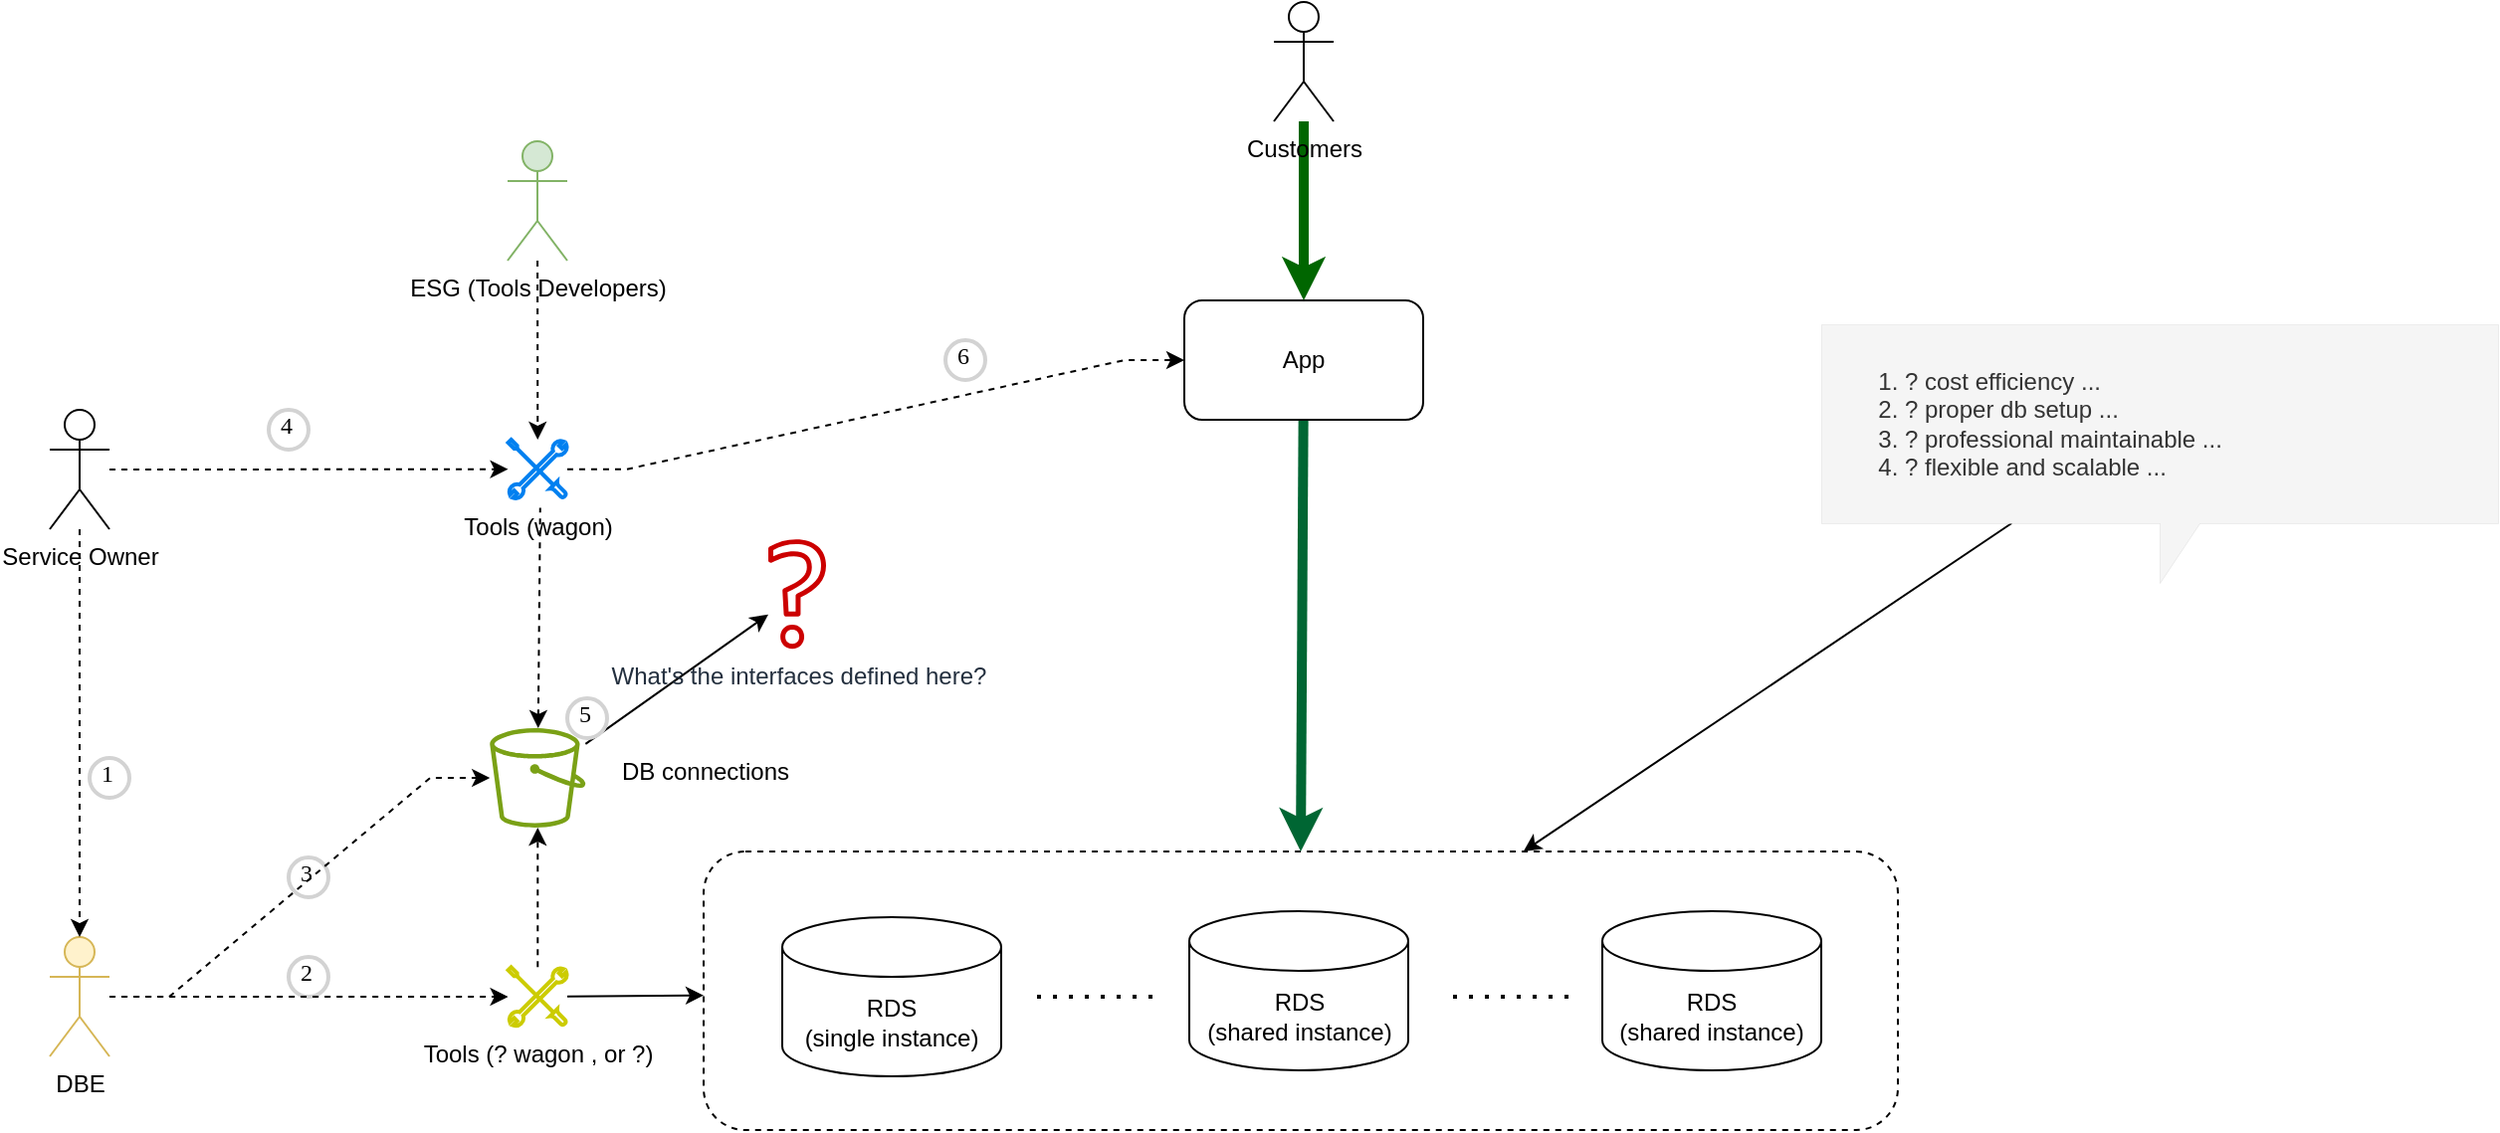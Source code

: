 <mxfile version="23.1.2" type="github">
  <diagram name="Page-1" id="Bb5PjucaasYFHXv9t2hh">
    <mxGraphModel dx="2611" dy="669" grid="0" gridSize="10" guides="1" tooltips="1" connect="1" arrows="1" fold="1" page="1" pageScale="1" pageWidth="850" pageHeight="1100" math="0" shadow="0">
      <root>
        <mxCell id="0" />
        <mxCell id="1" parent="0" />
        <mxCell id="6EMSi_ttVj-jGXqPHPJ0-9" value="" style="rounded=1;whiteSpace=wrap;html=1;dashed=1;" parent="1" vertex="1">
          <mxGeometry x="108.5" y="657" width="600" height="140" as="geometry" />
        </mxCell>
        <mxCell id="6EMSi_ttVj-jGXqPHPJ0-13" style="edgeStyle=none;rounded=0;orthogonalLoop=1;jettySize=auto;html=1;entryX=0.5;entryY=0;entryDx=0;entryDy=0;strokeColor=#006633;strokeWidth=5;" parent="1" source="Q_MenP5QwrPpLCp4PIsN-1" target="6EMSi_ttVj-jGXqPHPJ0-9" edge="1">
          <mxGeometry relative="1" as="geometry" />
        </mxCell>
        <mxCell id="Q_MenP5QwrPpLCp4PIsN-1" value="App" style="rounded=1;whiteSpace=wrap;html=1;" parent="1" vertex="1">
          <mxGeometry x="350" y="380" width="120" height="60" as="geometry" />
        </mxCell>
        <mxCell id="Q_MenP5QwrPpLCp4PIsN-2" value="RDS&lt;br&gt;(single instance)" style="shape=cylinder3;whiteSpace=wrap;html=1;boundedLbl=1;backgroundOutline=1;size=15;" parent="1" vertex="1">
          <mxGeometry x="148" y="690" width="110" height="80" as="geometry" />
        </mxCell>
        <mxCell id="Q_MenP5QwrPpLCp4PIsN-21" style="edgeStyle=none;rounded=0;orthogonalLoop=1;jettySize=auto;html=1;entryX=0.5;entryY=0;entryDx=0;entryDy=0;strokeColor=#006600;strokeWidth=5;" parent="1" source="Q_MenP5QwrPpLCp4PIsN-3" target="Q_MenP5QwrPpLCp4PIsN-1" edge="1">
          <mxGeometry relative="1" as="geometry" />
        </mxCell>
        <mxCell id="Q_MenP5QwrPpLCp4PIsN-3" value="Customers" style="shape=umlActor;verticalLabelPosition=bottom;verticalAlign=top;html=1;outlineConnect=0;" parent="1" vertex="1">
          <mxGeometry x="395" y="230" width="30" height="60" as="geometry" />
        </mxCell>
        <mxCell id="6EMSi_ttVj-jGXqPHPJ0-11" style="edgeStyle=entityRelationEdgeStyle;rounded=0;orthogonalLoop=1;jettySize=auto;html=1;entryX=0;entryY=0.5;entryDx=0;entryDy=0;dashed=1;" parent="1" source="Q_MenP5QwrPpLCp4PIsN-8" target="Q_MenP5QwrPpLCp4PIsN-1" edge="1">
          <mxGeometry relative="1" as="geometry" />
        </mxCell>
        <mxCell id="Q_MenP5QwrPpLCp4PIsN-8" value="Tools (wagon)" style="html=1;verticalLabelPosition=bottom;align=center;labelBackgroundColor=#ffffff;verticalAlign=top;strokeWidth=2;strokeColor=#0080F0;shadow=0;dashed=0;shape=mxgraph.ios7.icons.tools;pointerEvents=1" parent="1" vertex="1">
          <mxGeometry x="10.3" y="450" width="29.7" height="29.7" as="geometry" />
        </mxCell>
        <mxCell id="Q_MenP5QwrPpLCp4PIsN-14" style="edgeStyle=entityRelationEdgeStyle;rounded=0;orthogonalLoop=1;jettySize=auto;html=1;dashed=1;" parent="1" source="Q_MenP5QwrPpLCp4PIsN-13" target="Q_MenP5QwrPpLCp4PIsN-8" edge="1">
          <mxGeometry relative="1" as="geometry" />
        </mxCell>
        <mxCell id="Q_MenP5QwrPpLCp4PIsN-13" value="Service Owner" style="shape=umlActor;verticalLabelPosition=bottom;verticalAlign=top;html=1;outlineConnect=0;" parent="1" vertex="1">
          <mxGeometry x="-220" y="435" width="30" height="60" as="geometry" />
        </mxCell>
        <mxCell id="Q_MenP5QwrPpLCp4PIsN-17" style="edgeStyle=none;rounded=0;orthogonalLoop=1;jettySize=auto;html=1;dashed=1;" parent="1" source="Q_MenP5QwrPpLCp4PIsN-15" target="Q_MenP5QwrPpLCp4PIsN-8" edge="1">
          <mxGeometry relative="1" as="geometry" />
        </mxCell>
        <mxCell id="Q_MenP5QwrPpLCp4PIsN-15" value="ESG (Tools Developers)" style="shape=umlActor;verticalLabelPosition=bottom;verticalAlign=top;html=1;outlineConnect=0;fillColor=#d5e8d4;strokeColor=#82b366;" parent="1" vertex="1">
          <mxGeometry x="10" y="300" width="30" height="60" as="geometry" />
        </mxCell>
        <mxCell id="LgoVwcYKGDCYE_BlqMR0-5" style="edgeStyle=none;rounded=0;orthogonalLoop=1;jettySize=auto;html=1;" edge="1" parent="1" source="Q_MenP5QwrPpLCp4PIsN-18" target="LgoVwcYKGDCYE_BlqMR0-4">
          <mxGeometry relative="1" as="geometry" />
        </mxCell>
        <mxCell id="Q_MenP5QwrPpLCp4PIsN-18" value="" style="sketch=0;outlineConnect=0;fontColor=#232F3E;gradientColor=none;fillColor=#7AA116;strokeColor=none;dashed=0;verticalLabelPosition=bottom;verticalAlign=top;align=center;html=1;fontSize=12;fontStyle=0;aspect=fixed;pointerEvents=1;shape=mxgraph.aws4.bucket;" parent="1" vertex="1">
          <mxGeometry x="1.11" y="595" width="48.08" height="50" as="geometry" />
        </mxCell>
        <mxCell id="Q_MenP5QwrPpLCp4PIsN-19" style="edgeStyle=none;rounded=0;orthogonalLoop=1;jettySize=auto;html=1;entryX=0.542;entryY=1.154;entryDx=0;entryDy=0;entryPerimeter=0;startArrow=classic;startFill=1;dashed=1;endArrow=none;endFill=0;" parent="1" source="Q_MenP5QwrPpLCp4PIsN-18" target="Q_MenP5QwrPpLCp4PIsN-8" edge="1">
          <mxGeometry relative="1" as="geometry" />
        </mxCell>
        <mxCell id="Q_MenP5QwrPpLCp4PIsN-22" value="1" style="ellipse;whiteSpace=wrap;html=1;aspect=fixed;strokeWidth=2;fontFamily=Tahoma;spacingBottom=4;spacingRight=2;strokeColor=#d3d3d3;" parent="1" vertex="1">
          <mxGeometry x="-200" y="610" width="20" height="20" as="geometry" />
        </mxCell>
        <mxCell id="Q_MenP5QwrPpLCp4PIsN-23" value="2" style="ellipse;whiteSpace=wrap;html=1;aspect=fixed;strokeWidth=2;fontFamily=Tahoma;spacingBottom=4;spacingRight=2;strokeColor=#d3d3d3;" parent="1" vertex="1">
          <mxGeometry x="-100" y="710" width="20" height="20" as="geometry" />
        </mxCell>
        <mxCell id="Q_MenP5QwrPpLCp4PIsN-24" value="3" style="ellipse;whiteSpace=wrap;html=1;aspect=fixed;strokeWidth=2;fontFamily=Tahoma;spacingBottom=4;spacingRight=2;strokeColor=#d3d3d3;" parent="1" vertex="1">
          <mxGeometry x="-100.0" y="660" width="20" height="20" as="geometry" />
        </mxCell>
        <mxCell id="Q_MenP5QwrPpLCp4PIsN-25" value="4" style="ellipse;whiteSpace=wrap;html=1;aspect=fixed;strokeWidth=2;fontFamily=Tahoma;spacingBottom=4;spacingRight=2;strokeColor=#d3d3d3;" parent="1" vertex="1">
          <mxGeometry x="-110" y="435" width="20" height="20" as="geometry" />
        </mxCell>
        <mxCell id="6EMSi_ttVj-jGXqPHPJ0-17" style="edgeStyle=none;rounded=0;orthogonalLoop=1;jettySize=auto;html=1;" parent="1" source="Q_MenP5QwrPpLCp4PIsN-26" target="6EMSi_ttVj-jGXqPHPJ0-9" edge="1">
          <mxGeometry relative="1" as="geometry" />
        </mxCell>
        <mxCell id="Q_MenP5QwrPpLCp4PIsN-26" value="&lt;ol&gt;&lt;li&gt;? cost efficiency ...&amp;nbsp;&lt;/li&gt;&lt;li&gt;? proper db setup ...&amp;nbsp;&lt;/li&gt;&lt;li&gt;? professional maintainable ...&lt;/li&gt;&lt;li&gt;? flexible and scalable ...&lt;/li&gt;&lt;/ol&gt;" style="shape=callout;whiteSpace=wrap;html=1;perimeter=calloutPerimeter;align=left;dashed=1;strokeWidth=0;fillColor=#f5f5f5;fontColor=#333333;strokeColor=#666666;" parent="1" vertex="1">
          <mxGeometry x="670" y="392" width="340" height="130" as="geometry" />
        </mxCell>
        <mxCell id="6EMSi_ttVj-jGXqPHPJ0-1" value="RDS&lt;br&gt;(shared instance)" style="shape=cylinder3;whiteSpace=wrap;html=1;boundedLbl=1;backgroundOutline=1;size=15;" parent="1" vertex="1">
          <mxGeometry x="352.5" y="687" width="110" height="80" as="geometry" />
        </mxCell>
        <mxCell id="6EMSi_ttVj-jGXqPHPJ0-4" value="RDS&lt;br&gt;(shared instance)" style="shape=cylinder3;whiteSpace=wrap;html=1;boundedLbl=1;backgroundOutline=1;size=15;" parent="1" vertex="1">
          <mxGeometry x="560" y="687" width="110" height="80" as="geometry" />
        </mxCell>
        <mxCell id="6EMSi_ttVj-jGXqPHPJ0-7" style="edgeStyle=orthogonalEdgeStyle;curved=1;rounded=0;orthogonalLoop=1;jettySize=auto;html=1;dashed=1;" parent="1" source="6EMSi_ttVj-jGXqPHPJ0-5" target="6EMSi_ttVj-jGXqPHPJ0-6" edge="1">
          <mxGeometry relative="1" as="geometry" />
        </mxCell>
        <mxCell id="6EMSi_ttVj-jGXqPHPJ0-8" style="edgeStyle=entityRelationEdgeStyle;rounded=0;orthogonalLoop=1;jettySize=auto;html=1;dashed=1;" parent="1" source="6EMSi_ttVj-jGXqPHPJ0-5" target="Q_MenP5QwrPpLCp4PIsN-18" edge="1">
          <mxGeometry relative="1" as="geometry" />
        </mxCell>
        <mxCell id="6EMSi_ttVj-jGXqPHPJ0-5" value="DBE" style="shape=umlActor;verticalLabelPosition=bottom;verticalAlign=top;html=1;outlineConnect=0;fillColor=#fff2cc;strokeColor=#d6b656;" parent="1" vertex="1">
          <mxGeometry x="-220" y="700" width="30" height="60" as="geometry" />
        </mxCell>
        <mxCell id="LgoVwcYKGDCYE_BlqMR0-2" style="edgeStyle=none;rounded=0;orthogonalLoop=1;jettySize=auto;html=1;dashed=1;" edge="1" parent="1" source="6EMSi_ttVj-jGXqPHPJ0-6" target="Q_MenP5QwrPpLCp4PIsN-18">
          <mxGeometry relative="1" as="geometry" />
        </mxCell>
        <mxCell id="LgoVwcYKGDCYE_BlqMR0-3" style="edgeStyle=none;rounded=0;orthogonalLoop=1;jettySize=auto;html=1;" edge="1" parent="1" source="6EMSi_ttVj-jGXqPHPJ0-6" target="6EMSi_ttVj-jGXqPHPJ0-9">
          <mxGeometry relative="1" as="geometry" />
        </mxCell>
        <mxCell id="6EMSi_ttVj-jGXqPHPJ0-6" value="Tools (? wagon , or ?)" style="html=1;verticalLabelPosition=bottom;align=center;labelBackgroundColor=#ffffff;verticalAlign=top;strokeWidth=2;strokeColor=#CCCC00;shadow=0;dashed=0;shape=mxgraph.ios7.icons.tools;pointerEvents=1" parent="1" vertex="1">
          <mxGeometry x="10.3" y="715.15" width="29.7" height="29.7" as="geometry" />
        </mxCell>
        <mxCell id="6EMSi_ttVj-jGXqPHPJ0-14" style="edgeStyle=none;rounded=0;orthogonalLoop=1;jettySize=auto;html=1;entryX=0.5;entryY=0;entryDx=0;entryDy=0;entryPerimeter=0;dashed=1;" parent="1" source="Q_MenP5QwrPpLCp4PIsN-13" target="6EMSi_ttVj-jGXqPHPJ0-5" edge="1">
          <mxGeometry relative="1" as="geometry" />
        </mxCell>
        <mxCell id="6EMSi_ttVj-jGXqPHPJ0-15" value="5" style="ellipse;whiteSpace=wrap;html=1;aspect=fixed;strokeWidth=2;fontFamily=Tahoma;spacingBottom=4;spacingRight=2;strokeColor=#d3d3d3;" parent="1" vertex="1">
          <mxGeometry x="40" y="580" width="20" height="20" as="geometry" />
        </mxCell>
        <mxCell id="6EMSi_ttVj-jGXqPHPJ0-16" value="6" style="ellipse;whiteSpace=wrap;html=1;aspect=fixed;strokeWidth=2;fontFamily=Tahoma;spacingBottom=4;spacingRight=2;strokeColor=#d3d3d3;" parent="1" vertex="1">
          <mxGeometry x="230" y="400" width="20" height="20" as="geometry" />
        </mxCell>
        <mxCell id="LgoVwcYKGDCYE_BlqMR0-1" value="DB connections" style="text;html=1;align=center;verticalAlign=middle;resizable=0;points=[];autosize=1;strokeColor=none;fillColor=none;" vertex="1" parent="1">
          <mxGeometry x="58" y="604" width="102" height="26" as="geometry" />
        </mxCell>
        <mxCell id="LgoVwcYKGDCYE_BlqMR0-4" value="What&#39;s the interfaces defined here?" style="sketch=0;outlineConnect=0;fontColor=#232F3E;gradientColor=none;fillColor=#CC0000;strokeColor=none;dashed=0;verticalLabelPosition=bottom;verticalAlign=top;align=center;html=1;fontSize=12;fontStyle=0;aspect=fixed;pointerEvents=1;shape=mxgraph.aws4.question;" vertex="1" parent="1">
          <mxGeometry x="141" y="500" width="29" height="55.17" as="geometry" />
        </mxCell>
        <mxCell id="LgoVwcYKGDCYE_BlqMR0-6" value="" style="endArrow=none;dashed=1;html=1;dashPattern=1 3;strokeWidth=2;rounded=0;" edge="1" parent="1">
          <mxGeometry width="50" height="50" relative="1" as="geometry">
            <mxPoint x="276" y="730" as="sourcePoint" />
            <mxPoint x="335" y="730" as="targetPoint" />
          </mxGeometry>
        </mxCell>
        <mxCell id="LgoVwcYKGDCYE_BlqMR0-7" value="" style="endArrow=none;dashed=1;html=1;dashPattern=1 3;strokeWidth=2;rounded=0;" edge="1" parent="1">
          <mxGeometry width="50" height="50" relative="1" as="geometry">
            <mxPoint x="485" y="730" as="sourcePoint" />
            <mxPoint x="544" y="730" as="targetPoint" />
          </mxGeometry>
        </mxCell>
      </root>
    </mxGraphModel>
  </diagram>
</mxfile>
